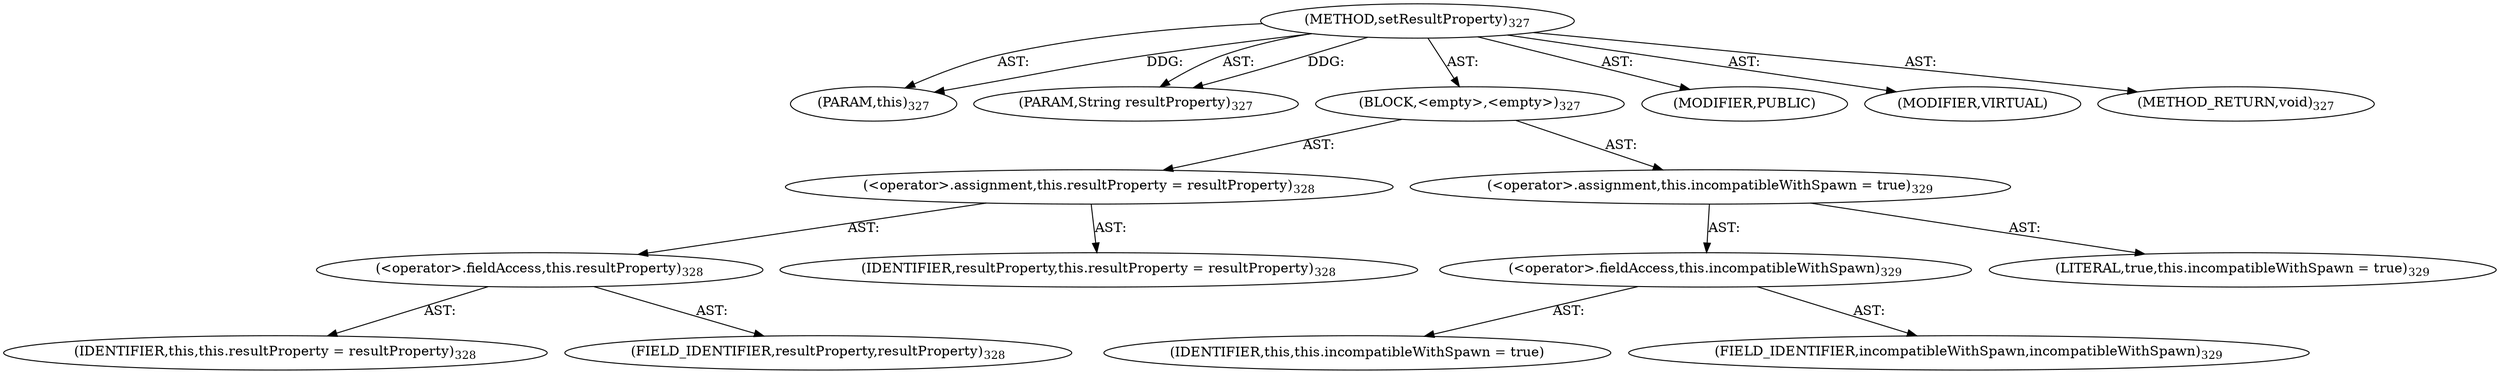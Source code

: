 digraph "setResultProperty" {  
"111669149716" [label = <(METHOD,setResultProperty)<SUB>327</SUB>> ]
"115964116999" [label = <(PARAM,this)<SUB>327</SUB>> ]
"115964117041" [label = <(PARAM,String resultProperty)<SUB>327</SUB>> ]
"25769803799" [label = <(BLOCK,&lt;empty&gt;,&lt;empty&gt;)<SUB>327</SUB>> ]
"30064771142" [label = <(&lt;operator&gt;.assignment,this.resultProperty = resultProperty)<SUB>328</SUB>> ]
"30064771143" [label = <(&lt;operator&gt;.fieldAccess,this.resultProperty)<SUB>328</SUB>> ]
"68719476744" [label = <(IDENTIFIER,this,this.resultProperty = resultProperty)<SUB>328</SUB>> ]
"55834574880" [label = <(FIELD_IDENTIFIER,resultProperty,resultProperty)<SUB>328</SUB>> ]
"68719476824" [label = <(IDENTIFIER,resultProperty,this.resultProperty = resultProperty)<SUB>328</SUB>> ]
"30064771144" [label = <(&lt;operator&gt;.assignment,this.incompatibleWithSpawn = true)<SUB>329</SUB>> ]
"30064771145" [label = <(&lt;operator&gt;.fieldAccess,this.incompatibleWithSpawn)<SUB>329</SUB>> ]
"68719476825" [label = <(IDENTIFIER,this,this.incompatibleWithSpawn = true)> ]
"55834574881" [label = <(FIELD_IDENTIFIER,incompatibleWithSpawn,incompatibleWithSpawn)<SUB>329</SUB>> ]
"90194313230" [label = <(LITERAL,true,this.incompatibleWithSpawn = true)<SUB>329</SUB>> ]
"133143986231" [label = <(MODIFIER,PUBLIC)> ]
"133143986232" [label = <(MODIFIER,VIRTUAL)> ]
"128849018900" [label = <(METHOD_RETURN,void)<SUB>327</SUB>> ]
  "111669149716" -> "115964116999"  [ label = "AST: "] 
  "111669149716" -> "115964117041"  [ label = "AST: "] 
  "111669149716" -> "25769803799"  [ label = "AST: "] 
  "111669149716" -> "133143986231"  [ label = "AST: "] 
  "111669149716" -> "133143986232"  [ label = "AST: "] 
  "111669149716" -> "128849018900"  [ label = "AST: "] 
  "25769803799" -> "30064771142"  [ label = "AST: "] 
  "25769803799" -> "30064771144"  [ label = "AST: "] 
  "30064771142" -> "30064771143"  [ label = "AST: "] 
  "30064771142" -> "68719476824"  [ label = "AST: "] 
  "30064771143" -> "68719476744"  [ label = "AST: "] 
  "30064771143" -> "55834574880"  [ label = "AST: "] 
  "30064771144" -> "30064771145"  [ label = "AST: "] 
  "30064771144" -> "90194313230"  [ label = "AST: "] 
  "30064771145" -> "68719476825"  [ label = "AST: "] 
  "30064771145" -> "55834574881"  [ label = "AST: "] 
  "111669149716" -> "115964116999"  [ label = "DDG: "] 
  "111669149716" -> "115964117041"  [ label = "DDG: "] 
}
